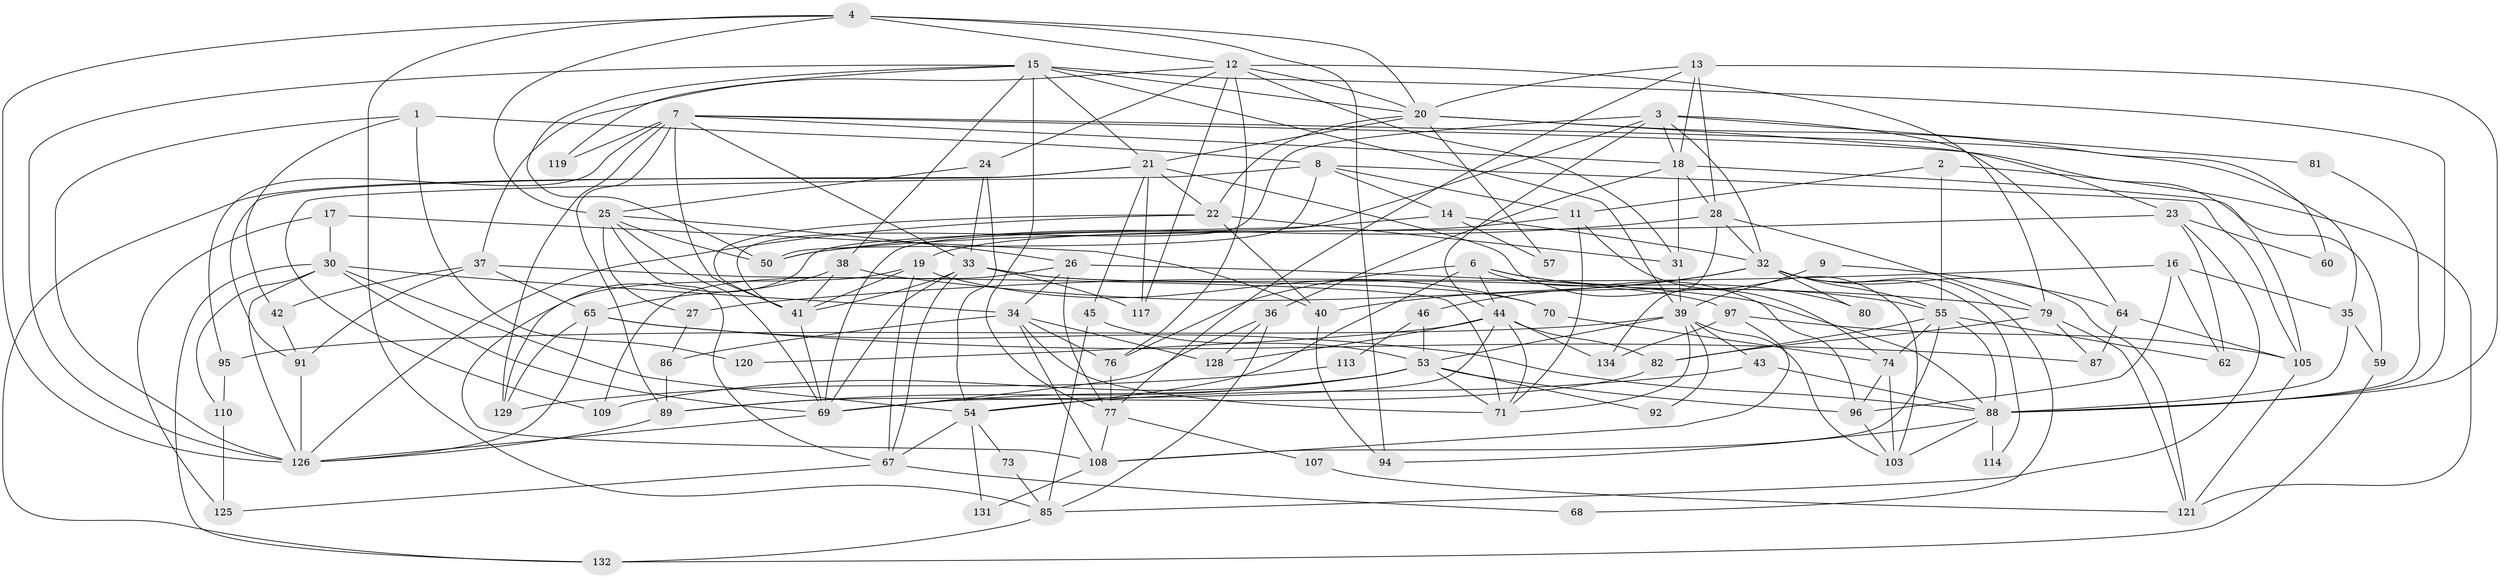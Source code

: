 // Generated by graph-tools (version 1.1) at 2025/52/02/27/25 19:52:04]
// undirected, 96 vertices, 231 edges
graph export_dot {
graph [start="1"]
  node [color=gray90,style=filled];
  1;
  2;
  3 [super="+5"];
  4 [super="+90"];
  6 [super="+10"];
  7 [super="+72"];
  8 [super="+138"];
  9;
  11 [super="+61"];
  12 [super="+78"];
  13;
  14;
  15 [super="+100"];
  16 [super="+56"];
  17;
  18 [super="+98"];
  19 [super="+111"];
  20 [super="+48"];
  21 [super="+47"];
  22 [super="+101"];
  23 [super="+63"];
  24;
  25 [super="+29"];
  26 [super="+52"];
  27;
  28 [super="+137"];
  30 [super="+66"];
  31 [super="+102"];
  32 [super="+49"];
  33 [super="+99"];
  34 [super="+51"];
  35 [super="+112"];
  36 [super="+122"];
  37 [super="+135"];
  38 [super="+118"];
  39 [super="+84"];
  40;
  41;
  42;
  43 [super="+127"];
  44 [super="+58"];
  45;
  46;
  50;
  53 [super="+140"];
  54 [super="+93"];
  55 [super="+106"];
  57;
  59;
  60;
  62;
  64;
  65 [super="+139"];
  67;
  68;
  69 [super="+83"];
  70;
  71 [super="+75"];
  73;
  74 [super="+104"];
  76;
  77;
  79 [super="+123"];
  80;
  81;
  82;
  85 [super="+133"];
  86;
  87;
  88 [super="+124"];
  89;
  91 [super="+116"];
  92;
  94;
  95;
  96 [super="+115"];
  97;
  103;
  105;
  107;
  108 [super="+141"];
  109;
  110;
  113;
  114;
  117;
  119;
  120;
  121;
  125;
  126 [super="+130"];
  128;
  129;
  131;
  132;
  134 [super="+136"];
  1 -- 8;
  1 -- 42;
  1 -- 120;
  1 -- 126;
  2 -- 11;
  2 -- 121;
  2 -- 55;
  3 -- 41;
  3 -- 32;
  3 -- 64;
  3 -- 81;
  3 -- 69;
  3 -- 18;
  3 -- 44;
  4 -- 25;
  4 -- 94;
  4 -- 126;
  4 -- 12;
  4 -- 85;
  4 -- 20;
  6 -- 76;
  6 -- 80;
  6 -- 54;
  6 -- 55;
  6 -- 96;
  6 -- 44;
  7 -- 89;
  7 -- 95;
  7 -- 105;
  7 -- 119;
  7 -- 18;
  7 -- 33;
  7 -- 129;
  7 -- 35;
  7 -- 41;
  8 -- 11;
  8 -- 50;
  8 -- 105;
  8 -- 109;
  8 -- 14;
  9 -- 39;
  9 -- 64;
  11 -- 19;
  11 -- 103;
  11 -- 71;
  12 -- 24;
  12 -- 76;
  12 -- 117;
  12 -- 79;
  12 -- 37;
  12 -- 31;
  12 -- 20;
  13 -- 20;
  13 -- 28;
  13 -- 77;
  13 -- 18;
  13 -- 88;
  14 -- 57;
  14 -- 129;
  14 -- 32;
  15 -- 126;
  15 -- 38;
  15 -- 119;
  15 -- 39;
  15 -- 50;
  15 -- 20;
  15 -- 21;
  15 -- 88;
  15 -- 77;
  16 -- 35;
  16 -- 27;
  16 -- 62;
  16 -- 96;
  17 -- 40;
  17 -- 125;
  17 -- 30;
  18 -- 31;
  18 -- 36;
  18 -- 59;
  18 -- 28;
  19 -- 67;
  19 -- 70;
  19 -- 41;
  19 -- 108;
  20 -- 22 [weight=2];
  20 -- 21;
  20 -- 23;
  20 -- 60;
  20 -- 57;
  21 -- 74 [weight=2];
  21 -- 132;
  21 -- 45;
  21 -- 22;
  21 -- 117;
  21 -- 91;
  22 -- 40;
  22 -- 41;
  22 -- 126;
  22 -- 31;
  23 -- 60;
  23 -- 62;
  23 -- 50;
  23 -- 85;
  24 -- 33;
  24 -- 25;
  24 -- 54;
  25 -- 27;
  25 -- 26;
  25 -- 50;
  25 -- 67;
  25 -- 69;
  26 -- 88;
  26 -- 109;
  26 -- 77;
  26 -- 34;
  27 -- 86;
  28 -- 50;
  28 -- 32;
  28 -- 79;
  28 -- 134;
  30 -- 110;
  30 -- 132;
  30 -- 126;
  30 -- 54;
  30 -- 34;
  30 -- 69;
  31 -- 39;
  32 -- 46;
  32 -- 68;
  32 -- 40;
  32 -- 80;
  32 -- 114;
  32 -- 121;
  32 -- 55;
  33 -- 41;
  33 -- 70;
  33 -- 97;
  33 -- 67;
  33 -- 69;
  33 -- 117;
  34 -- 76;
  34 -- 71;
  34 -- 128;
  34 -- 86;
  34 -- 108;
  35 -- 59;
  35 -- 88;
  36 -- 85 [weight=2];
  36 -- 128;
  36 -- 69;
  37 -- 65;
  37 -- 71;
  37 -- 42;
  37 -- 91;
  38 -- 65;
  38 -- 41;
  38 -- 79;
  39 -- 103;
  39 -- 95;
  39 -- 71;
  39 -- 92;
  39 -- 53;
  39 -- 43;
  40 -- 94;
  41 -- 69;
  42 -- 91;
  43 -- 88;
  43 -- 54;
  44 -- 71;
  44 -- 69;
  44 -- 120;
  44 -- 128;
  44 -- 82;
  44 -- 134;
  45 -- 53;
  45 -- 85;
  46 -- 113;
  46 -- 53;
  53 -- 69;
  53 -- 89;
  53 -- 92;
  53 -- 71;
  53 -- 109;
  53 -- 96;
  54 -- 67;
  54 -- 73;
  54 -- 131;
  55 -- 108;
  55 -- 88;
  55 -- 62;
  55 -- 74;
  55 -- 82;
  59 -- 132;
  64 -- 87;
  64 -- 105;
  65 -- 129;
  65 -- 126;
  65 -- 87;
  65 -- 88;
  67 -- 125;
  67 -- 68;
  69 -- 126;
  70 -- 74;
  73 -- 85;
  74 -- 103;
  74 -- 96;
  76 -- 77;
  77 -- 108;
  77 -- 107;
  79 -- 82;
  79 -- 87;
  79 -- 121;
  81 -- 88;
  82 -- 89;
  85 -- 132;
  86 -- 89;
  88 -- 114;
  88 -- 103;
  88 -- 94;
  89 -- 126;
  91 -- 126;
  95 -- 110;
  96 -- 103;
  97 -- 105;
  97 -- 108;
  97 -- 134 [weight=2];
  105 -- 121;
  107 -- 121;
  108 -- 131;
  110 -- 125;
  113 -- 129;
}
